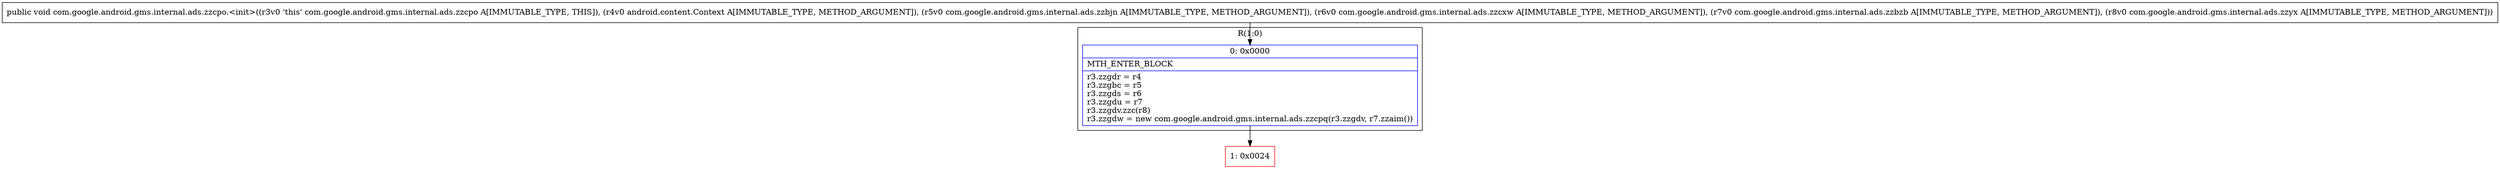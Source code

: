 digraph "CFG forcom.google.android.gms.internal.ads.zzcpo.\<init\>(Landroid\/content\/Context;Lcom\/google\/android\/gms\/internal\/ads\/zzbjn;Lcom\/google\/android\/gms\/internal\/ads\/zzcxw;Lcom\/google\/android\/gms\/internal\/ads\/zzbzb;Lcom\/google\/android\/gms\/internal\/ads\/zzyx;)V" {
subgraph cluster_Region_1504623025 {
label = "R(1:0)";
node [shape=record,color=blue];
Node_0 [shape=record,label="{0\:\ 0x0000|MTH_ENTER_BLOCK\l|r3.zzgdr = r4\lr3.zzgbc = r5\lr3.zzgds = r6\lr3.zzgdu = r7\lr3.zzgdv.zzc(r8)\lr3.zzgdw = new com.google.android.gms.internal.ads.zzcpq(r3.zzgdv, r7.zzaim())\l}"];
}
Node_1 [shape=record,color=red,label="{1\:\ 0x0024}"];
MethodNode[shape=record,label="{public void com.google.android.gms.internal.ads.zzcpo.\<init\>((r3v0 'this' com.google.android.gms.internal.ads.zzcpo A[IMMUTABLE_TYPE, THIS]), (r4v0 android.content.Context A[IMMUTABLE_TYPE, METHOD_ARGUMENT]), (r5v0 com.google.android.gms.internal.ads.zzbjn A[IMMUTABLE_TYPE, METHOD_ARGUMENT]), (r6v0 com.google.android.gms.internal.ads.zzcxw A[IMMUTABLE_TYPE, METHOD_ARGUMENT]), (r7v0 com.google.android.gms.internal.ads.zzbzb A[IMMUTABLE_TYPE, METHOD_ARGUMENT]), (r8v0 com.google.android.gms.internal.ads.zzyx A[IMMUTABLE_TYPE, METHOD_ARGUMENT])) }"];
MethodNode -> Node_0;
Node_0 -> Node_1;
}

